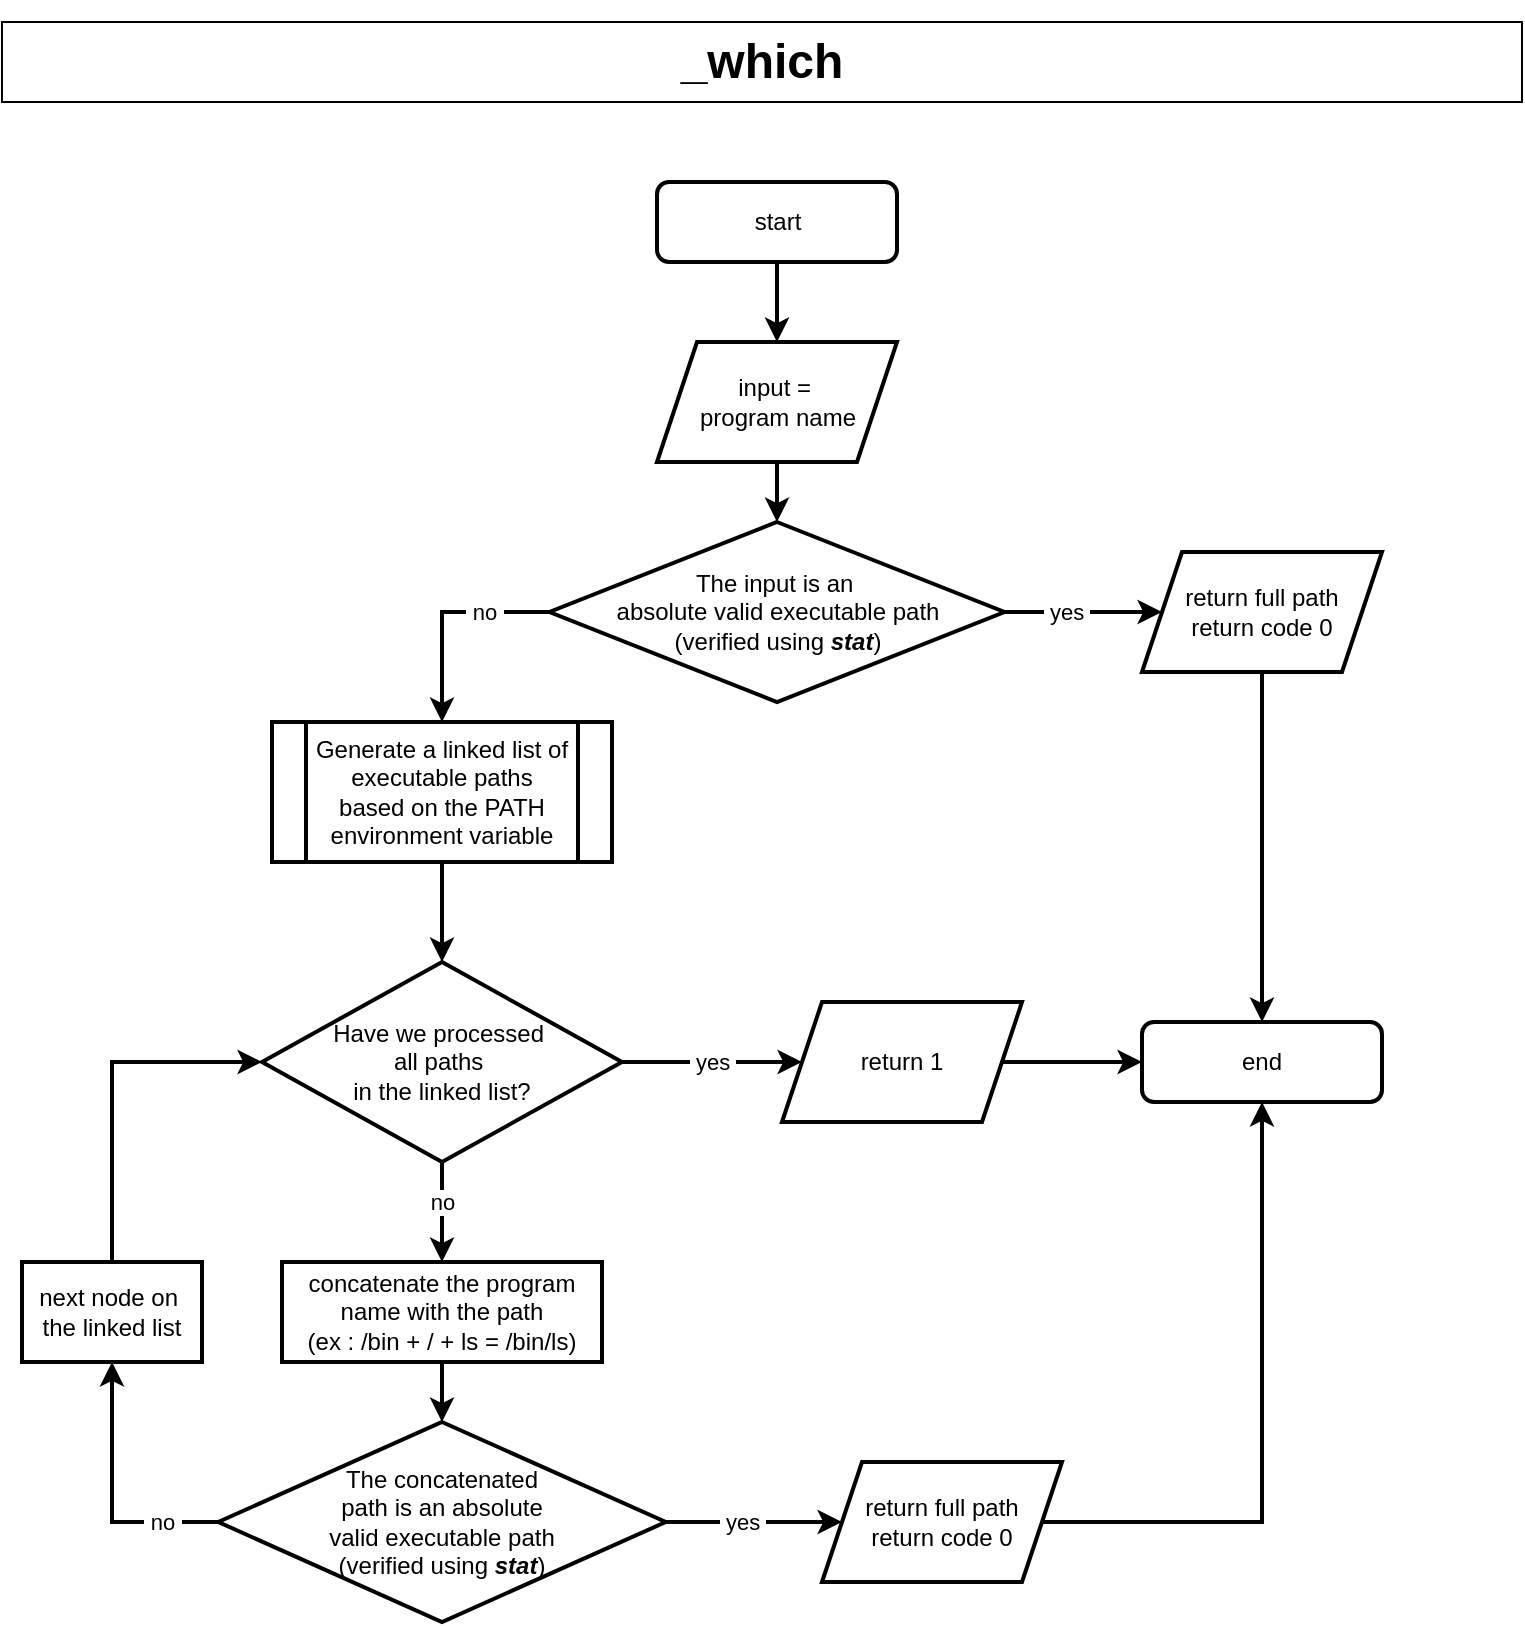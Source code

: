 <mxfile version="24.7.17">
  <diagram id="C5RBs43oDa-KdzZeNtuy" name="Page-1">
    <mxGraphModel dx="1434" dy="839" grid="1" gridSize="10" guides="1" tooltips="1" connect="1" arrows="1" fold="1" page="1" pageScale="1" pageWidth="827" pageHeight="1169" math="0" shadow="0">
      <root>
        <mxCell id="WIyWlLk6GJQsqaUBKTNV-0" />
        <mxCell id="WIyWlLk6GJQsqaUBKTNV-1" parent="WIyWlLk6GJQsqaUBKTNV-0" />
        <mxCell id="vh6xx3KwmAW9PA3KFlbd-1" style="edgeStyle=orthogonalEdgeStyle;rounded=0;orthogonalLoop=1;jettySize=auto;html=1;entryX=0.5;entryY=0;entryDx=0;entryDy=0;strokeWidth=2;" parent="WIyWlLk6GJQsqaUBKTNV-1" source="WIyWlLk6GJQsqaUBKTNV-3" target="vh6xx3KwmAW9PA3KFlbd-0" edge="1">
          <mxGeometry relative="1" as="geometry" />
        </mxCell>
        <mxCell id="WIyWlLk6GJQsqaUBKTNV-3" value="start" style="rounded=1;whiteSpace=wrap;html=1;fontSize=12;glass=0;strokeWidth=2;shadow=0;" parent="WIyWlLk6GJQsqaUBKTNV-1" vertex="1">
          <mxGeometry x="367.5" y="120" width="120" height="40" as="geometry" />
        </mxCell>
        <mxCell id="NejKWs3AC0AdlwhUtmeb-70" value="&lt;h1&gt;_which&lt;/h1&gt;" style="rounded=0;whiteSpace=wrap;html=1;" parent="WIyWlLk6GJQsqaUBKTNV-1" vertex="1">
          <mxGeometry x="40" y="40" width="760" height="40" as="geometry" />
        </mxCell>
        <mxCell id="vh6xx3KwmAW9PA3KFlbd-0" value="input =&amp;nbsp;&lt;div&gt;program name&lt;/div&gt;" style="shape=parallelogram;perimeter=parallelogramPerimeter;whiteSpace=wrap;html=1;fixedSize=1;strokeWidth=2;" parent="WIyWlLk6GJQsqaUBKTNV-1" vertex="1">
          <mxGeometry x="367.5" y="200" width="120" height="60" as="geometry" />
        </mxCell>
        <mxCell id="vh6xx3KwmAW9PA3KFlbd-15" style="edgeStyle=orthogonalEdgeStyle;rounded=0;orthogonalLoop=1;jettySize=auto;html=1;strokeWidth=2;entryX=0;entryY=0.5;entryDx=0;entryDy=0;" parent="WIyWlLk6GJQsqaUBKTNV-1" source="vh6xx3KwmAW9PA3KFlbd-7" target="vh6xx3KwmAW9PA3KFlbd-17" edge="1">
          <mxGeometry relative="1" as="geometry">
            <mxPoint x="585" y="335" as="targetPoint" />
          </mxGeometry>
        </mxCell>
        <mxCell id="vh6xx3KwmAW9PA3KFlbd-16" value="&amp;nbsp;yes&amp;nbsp;" style="edgeLabel;html=1;align=center;verticalAlign=middle;resizable=0;points=[];" parent="vh6xx3KwmAW9PA3KFlbd-15" vertex="1" connectable="0">
          <mxGeometry x="-0.43" y="1" relative="1" as="geometry">
            <mxPoint x="8" y="1" as="offset" />
          </mxGeometry>
        </mxCell>
        <mxCell id="vh6xx3KwmAW9PA3KFlbd-18" style="edgeStyle=orthogonalEdgeStyle;rounded=0;orthogonalLoop=1;jettySize=auto;html=1;strokeWidth=2;entryX=0.5;entryY=0;entryDx=0;entryDy=0;" parent="WIyWlLk6GJQsqaUBKTNV-1" source="vh6xx3KwmAW9PA3KFlbd-7" target="vh6xx3KwmAW9PA3KFlbd-19" edge="1">
          <mxGeometry relative="1" as="geometry">
            <mxPoint x="255" y="430" as="targetPoint" />
            <Array as="points">
              <mxPoint x="260" y="335" />
            </Array>
          </mxGeometry>
        </mxCell>
        <mxCell id="vh6xx3KwmAW9PA3KFlbd-20" value="&amp;nbsp;no&amp;nbsp;" style="edgeLabel;html=1;align=center;verticalAlign=middle;resizable=0;points=[];" parent="vh6xx3KwmAW9PA3KFlbd-18" vertex="1" connectable="0">
          <mxGeometry x="-0.397" relative="1" as="geometry">
            <mxPoint as="offset" />
          </mxGeometry>
        </mxCell>
        <mxCell id="vh6xx3KwmAW9PA3KFlbd-7" value="The input is an&amp;nbsp;&lt;div&gt;absolute valid executable path&lt;/div&gt;&lt;div&gt;(verified using &lt;b&gt;&lt;i&gt;stat&lt;/i&gt;&lt;/b&gt;)&lt;/div&gt;" style="strokeWidth=2;html=1;shape=mxgraph.flowchart.decision;whiteSpace=wrap;" parent="WIyWlLk6GJQsqaUBKTNV-1" vertex="1">
          <mxGeometry x="313.75" y="290" width="227.5" height="90" as="geometry" />
        </mxCell>
        <mxCell id="vh6xx3KwmAW9PA3KFlbd-8" style="edgeStyle=orthogonalEdgeStyle;rounded=0;orthogonalLoop=1;jettySize=auto;html=1;entryX=0.5;entryY=0;entryDx=0;entryDy=0;entryPerimeter=0;strokeWidth=2;" parent="WIyWlLk6GJQsqaUBKTNV-1" source="vh6xx3KwmAW9PA3KFlbd-0" target="vh6xx3KwmAW9PA3KFlbd-7" edge="1">
          <mxGeometry relative="1" as="geometry" />
        </mxCell>
        <mxCell id="vh6xx3KwmAW9PA3KFlbd-51" style="edgeStyle=orthogonalEdgeStyle;rounded=0;orthogonalLoop=1;jettySize=auto;html=1;entryX=0.5;entryY=0;entryDx=0;entryDy=0;strokeWidth=2;" parent="WIyWlLk6GJQsqaUBKTNV-1" source="vh6xx3KwmAW9PA3KFlbd-17" target="vh6xx3KwmAW9PA3KFlbd-52" edge="1">
          <mxGeometry relative="1" as="geometry">
            <mxPoint x="670" y="520" as="targetPoint" />
          </mxGeometry>
        </mxCell>
        <mxCell id="vh6xx3KwmAW9PA3KFlbd-17" value="return full path&lt;div&gt;return code 0&lt;/div&gt;" style="shape=parallelogram;perimeter=parallelogramPerimeter;whiteSpace=wrap;html=1;fixedSize=1;strokeWidth=2;" parent="WIyWlLk6GJQsqaUBKTNV-1" vertex="1">
          <mxGeometry x="610" y="305" width="120" height="60" as="geometry" />
        </mxCell>
        <mxCell id="vh6xx3KwmAW9PA3KFlbd-19" value="Generate a linked list of executable paths&lt;div&gt;based on the PATH environment variable&lt;/div&gt;" style="shape=process;whiteSpace=wrap;html=1;backgroundOutline=1;strokeWidth=2;" parent="WIyWlLk6GJQsqaUBKTNV-1" vertex="1">
          <mxGeometry x="175" y="390" width="170" height="70" as="geometry" />
        </mxCell>
        <mxCell id="vh6xx3KwmAW9PA3KFlbd-27" value="no" style="edgeStyle=orthogonalEdgeStyle;rounded=0;orthogonalLoop=1;jettySize=auto;html=1;entryX=0.5;entryY=0;entryDx=0;entryDy=0;strokeWidth=2;" parent="WIyWlLk6GJQsqaUBKTNV-1" source="vh6xx3KwmAW9PA3KFlbd-24" target="vh6xx3KwmAW9PA3KFlbd-26" edge="1">
          <mxGeometry x="-0.2" relative="1" as="geometry">
            <mxPoint as="offset" />
          </mxGeometry>
        </mxCell>
        <mxCell id="vh6xx3KwmAW9PA3KFlbd-50" value="&amp;nbsp;yes&amp;nbsp;" style="edgeStyle=orthogonalEdgeStyle;rounded=0;orthogonalLoop=1;jettySize=auto;html=1;entryX=0;entryY=0.5;entryDx=0;entryDy=0;strokeWidth=2;" parent="WIyWlLk6GJQsqaUBKTNV-1" source="vh6xx3KwmAW9PA3KFlbd-24" target="vh6xx3KwmAW9PA3KFlbd-49" edge="1">
          <mxGeometry relative="1" as="geometry" />
        </mxCell>
        <mxCell id="vh6xx3KwmAW9PA3KFlbd-24" value="Have we processed&amp;nbsp;&lt;div&gt;all paths&amp;nbsp;&lt;/div&gt;&lt;div&gt;in the linked list?&lt;br&gt;&lt;/div&gt;" style="strokeWidth=2;html=1;shape=mxgraph.flowchart.decision;whiteSpace=wrap;" parent="WIyWlLk6GJQsqaUBKTNV-1" vertex="1">
          <mxGeometry x="170" y="510" width="180" height="100" as="geometry" />
        </mxCell>
        <mxCell id="vh6xx3KwmAW9PA3KFlbd-25" style="edgeStyle=orthogonalEdgeStyle;rounded=0;orthogonalLoop=1;jettySize=auto;html=1;entryX=0.5;entryY=0;entryDx=0;entryDy=0;entryPerimeter=0;strokeWidth=2;" parent="WIyWlLk6GJQsqaUBKTNV-1" source="vh6xx3KwmAW9PA3KFlbd-19" target="vh6xx3KwmAW9PA3KFlbd-24" edge="1">
          <mxGeometry relative="1" as="geometry" />
        </mxCell>
        <mxCell id="vh6xx3KwmAW9PA3KFlbd-26" value="concatenate the program name with the path&lt;div&gt;(ex : /bin + / + ls = /bin/ls)&lt;/div&gt;" style="rounded=0;whiteSpace=wrap;html=1;strokeWidth=2;" parent="WIyWlLk6GJQsqaUBKTNV-1" vertex="1">
          <mxGeometry x="180" y="660" width="160" height="50" as="geometry" />
        </mxCell>
        <mxCell id="vh6xx3KwmAW9PA3KFlbd-41" value="&amp;nbsp;yes&amp;nbsp;" style="edgeStyle=orthogonalEdgeStyle;rounded=0;orthogonalLoop=1;jettySize=auto;html=1;entryX=0;entryY=0.5;entryDx=0;entryDy=0;strokeWidth=2;" parent="WIyWlLk6GJQsqaUBKTNV-1" source="vh6xx3KwmAW9PA3KFlbd-34" target="vh6xx3KwmAW9PA3KFlbd-40" edge="1">
          <mxGeometry x="-0.135" relative="1" as="geometry">
            <mxPoint as="offset" />
          </mxGeometry>
        </mxCell>
        <mxCell id="vh6xx3KwmAW9PA3KFlbd-46" value="&amp;nbsp;no&amp;nbsp;" style="edgeStyle=orthogonalEdgeStyle;rounded=0;orthogonalLoop=1;jettySize=auto;html=1;entryX=0.5;entryY=1;entryDx=0;entryDy=0;strokeWidth=2;" parent="WIyWlLk6GJQsqaUBKTNV-1" source="vh6xx3KwmAW9PA3KFlbd-34" target="vh6xx3KwmAW9PA3KFlbd-42" edge="1">
          <mxGeometry x="-0.577" relative="1" as="geometry">
            <mxPoint as="offset" />
          </mxGeometry>
        </mxCell>
        <mxCell id="vh6xx3KwmAW9PA3KFlbd-34" value="The concatenated&lt;div&gt;path is an&amp;nbsp;&lt;span style=&quot;background-color: initial;&quot;&gt;absolute&lt;/span&gt;&lt;/div&gt;&lt;div&gt;&lt;span style=&quot;background-color: initial;&quot;&gt;valid executable path&lt;/span&gt;&lt;div&gt;(verified using &lt;b&gt;&lt;i&gt;stat&lt;/i&gt;&lt;/b&gt;)&lt;/div&gt;&lt;/div&gt;" style="strokeWidth=2;html=1;shape=mxgraph.flowchart.decision;whiteSpace=wrap;" parent="WIyWlLk6GJQsqaUBKTNV-1" vertex="1">
          <mxGeometry x="148.13" y="740" width="223.75" height="100" as="geometry" />
        </mxCell>
        <mxCell id="vh6xx3KwmAW9PA3KFlbd-35" style="edgeStyle=orthogonalEdgeStyle;rounded=0;orthogonalLoop=1;jettySize=auto;html=1;entryX=0.5;entryY=0;entryDx=0;entryDy=0;entryPerimeter=0;strokeWidth=2;" parent="WIyWlLk6GJQsqaUBKTNV-1" source="vh6xx3KwmAW9PA3KFlbd-26" target="vh6xx3KwmAW9PA3KFlbd-34" edge="1">
          <mxGeometry relative="1" as="geometry" />
        </mxCell>
        <mxCell id="vh6xx3KwmAW9PA3KFlbd-54" style="edgeStyle=orthogonalEdgeStyle;rounded=0;orthogonalLoop=1;jettySize=auto;html=1;entryX=0.5;entryY=1;entryDx=0;entryDy=0;strokeWidth=2;" parent="WIyWlLk6GJQsqaUBKTNV-1" source="vh6xx3KwmAW9PA3KFlbd-40" target="vh6xx3KwmAW9PA3KFlbd-52" edge="1">
          <mxGeometry relative="1" as="geometry" />
        </mxCell>
        <mxCell id="vh6xx3KwmAW9PA3KFlbd-40" value="return full path&lt;div&gt;return code 0&lt;/div&gt;" style="shape=parallelogram;perimeter=parallelogramPerimeter;whiteSpace=wrap;html=1;fixedSize=1;strokeWidth=2;" parent="WIyWlLk6GJQsqaUBKTNV-1" vertex="1">
          <mxGeometry x="450" y="760" width="120" height="60" as="geometry" />
        </mxCell>
        <mxCell id="vh6xx3KwmAW9PA3KFlbd-42" value="next node on&amp;nbsp;&lt;div&gt;the linked list&lt;/div&gt;" style="rounded=0;whiteSpace=wrap;html=1;strokeWidth=2;" parent="WIyWlLk6GJQsqaUBKTNV-1" vertex="1">
          <mxGeometry x="50" y="660" width="90" height="50" as="geometry" />
        </mxCell>
        <mxCell id="vh6xx3KwmAW9PA3KFlbd-48" style="edgeStyle=orthogonalEdgeStyle;rounded=0;orthogonalLoop=1;jettySize=auto;html=1;entryX=0;entryY=0.5;entryDx=0;entryDy=0;entryPerimeter=0;strokeWidth=2;" parent="WIyWlLk6GJQsqaUBKTNV-1" source="vh6xx3KwmAW9PA3KFlbd-42" target="vh6xx3KwmAW9PA3KFlbd-24" edge="1">
          <mxGeometry relative="1" as="geometry">
            <Array as="points">
              <mxPoint x="95" y="560" />
            </Array>
          </mxGeometry>
        </mxCell>
        <mxCell id="vh6xx3KwmAW9PA3KFlbd-53" style="edgeStyle=orthogonalEdgeStyle;rounded=0;orthogonalLoop=1;jettySize=auto;html=1;entryX=0;entryY=0.5;entryDx=0;entryDy=0;strokeWidth=2;" parent="WIyWlLk6GJQsqaUBKTNV-1" source="vh6xx3KwmAW9PA3KFlbd-49" target="vh6xx3KwmAW9PA3KFlbd-52" edge="1">
          <mxGeometry relative="1" as="geometry">
            <mxPoint x="640" y="560" as="targetPoint" />
          </mxGeometry>
        </mxCell>
        <mxCell id="vh6xx3KwmAW9PA3KFlbd-49" value="return 1" style="shape=parallelogram;perimeter=parallelogramPerimeter;whiteSpace=wrap;html=1;fixedSize=1;strokeWidth=2;" parent="WIyWlLk6GJQsqaUBKTNV-1" vertex="1">
          <mxGeometry x="430" y="530" width="120" height="60" as="geometry" />
        </mxCell>
        <mxCell id="vh6xx3KwmAW9PA3KFlbd-52" value="end" style="rounded=1;whiteSpace=wrap;html=1;fontSize=12;glass=0;strokeWidth=2;shadow=0;" parent="WIyWlLk6GJQsqaUBKTNV-1" vertex="1">
          <mxGeometry x="610" y="540" width="120" height="40" as="geometry" />
        </mxCell>
      </root>
    </mxGraphModel>
  </diagram>
</mxfile>
